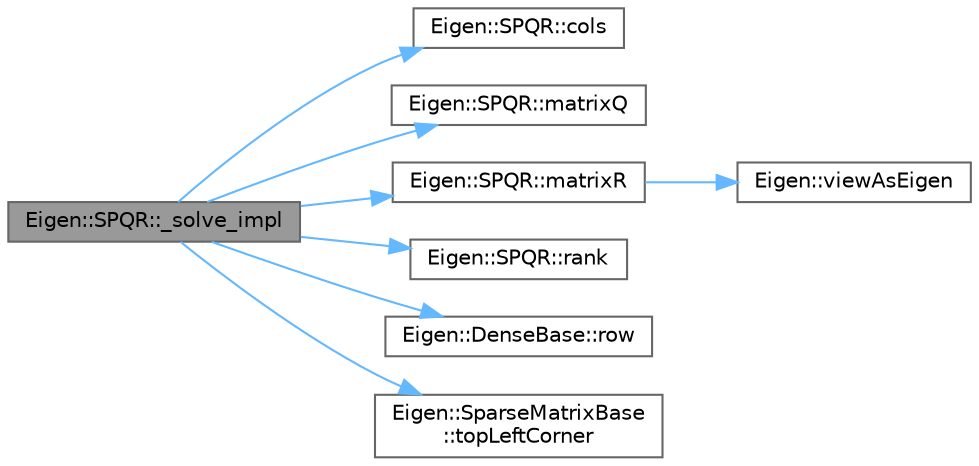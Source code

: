 digraph "Eigen::SPQR::_solve_impl"
{
 // LATEX_PDF_SIZE
  bgcolor="transparent";
  edge [fontname=Helvetica,fontsize=10,labelfontname=Helvetica,labelfontsize=10];
  node [fontname=Helvetica,fontsize=10,shape=box,height=0.2,width=0.4];
  rankdir="LR";
  Node1 [id="Node000001",label="Eigen::SPQR::_solve_impl",height=0.2,width=0.4,color="gray40", fillcolor="grey60", style="filled", fontcolor="black",tooltip=" "];
  Node1 -> Node2 [id="edge1_Node000001_Node000002",color="steelblue1",style="solid",tooltip=" "];
  Node2 [id="Node000002",label="Eigen::SPQR::cols",height=0.2,width=0.4,color="grey40", fillcolor="white", style="filled",URL="$class_eigen_1_1_s_p_q_r.html#aa006d40963b05c7525b5ca0b02364d84",tooltip=" "];
  Node1 -> Node3 [id="edge2_Node000001_Node000003",color="steelblue1",style="solid",tooltip=" "];
  Node3 [id="Node000003",label="Eigen::SPQR::matrixQ",height=0.2,width=0.4,color="grey40", fillcolor="white", style="filled",URL="$class_eigen_1_1_s_p_q_r.html#ab1e43f45b2b92623725b572793873f13",tooltip="Get an expression of the matrix Q"];
  Node1 -> Node4 [id="edge3_Node000001_Node000004",color="steelblue1",style="solid",tooltip=" "];
  Node4 [id="Node000004",label="Eigen::SPQR::matrixR",height=0.2,width=0.4,color="grey40", fillcolor="white", style="filled",URL="$class_eigen_1_1_s_p_q_r.html#ad51661be35674dd6a65e27699dbb3fb9",tooltip=" "];
  Node4 -> Node5 [id="edge4_Node000004_Node000005",color="steelblue1",style="solid",tooltip=" "];
  Node5 [id="Node000005",label="Eigen::viewAsEigen",height=0.2,width=0.4,color="grey40", fillcolor="white", style="filled",URL="$namespace_eigen.html#af13cf1742b9a7a03703e8e5393bb6f86",tooltip=" "];
  Node1 -> Node6 [id="edge5_Node000001_Node000006",color="steelblue1",style="solid",tooltip=" "];
  Node6 [id="Node000006",label="Eigen::SPQR::rank",height=0.2,width=0.4,color="grey40", fillcolor="white", style="filled",URL="$class_eigen_1_1_s_p_q_r.html#a539b394ddb4894089e6634c744ea2ddc",tooltip=" "];
  Node1 -> Node7 [id="edge6_Node000001_Node000007",color="steelblue1",style="solid",tooltip=" "];
  Node7 [id="Node000007",label="Eigen::DenseBase::row",height=0.2,width=0.4,color="grey40", fillcolor="white", style="filled",URL="$class_eigen_1_1_dense_base.html#a4ea11afe36c7962c706caa93decd1380",tooltip=" "];
  Node1 -> Node8 [id="edge7_Node000001_Node000008",color="steelblue1",style="solid",tooltip=" "];
  Node8 [id="Node000008",label="Eigen::SparseMatrixBase\l::topLeftCorner",height=0.2,width=0.4,color="grey40", fillcolor="white", style="filled",URL="$class_eigen_1_1_sparse_matrix_base.html#a5e0cd43cb4555c7ef79fd0481d117cce",tooltip=" "];
}
